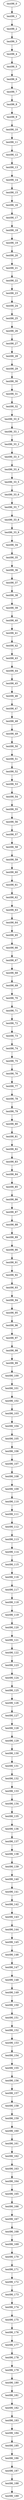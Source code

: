 digraph G {
test96_0->test96_1;
test96_1->test96_2;
test96_2->test96_3;
test96_3->test96_4;
test96_4->test96_5;
test96_5->test96_6;
test96_6->test96_7;
test96_7->test96_8;
test96_8->test96_9;
test96_9->test96_10;
test96_10->test96_11;
test96_11->test96_12;
test96_12->test96_13;
test96_13->test96_14;
test96_14->test96_15;
test96_15->test96_16;
test96_16->test96_17;
test96_17->test96_18;
test96_18->test96_19;
test96_19->test96_20;
test96_20->test96_21;
test96_21->test96_22;
test96_22->test96_23;
test96_23->test96_24;
test96_24->test96_25;
test96_25->test96_26;
test96_26->test96_27;
test96_27->test96_28;
test96_28->test96_29;
test96_29->test96_30;
test96_30->test96_31;
test96_31->test96_32;
test96_32->test96_33_0;
test96_33_0->test96_33_1;
test96_33_1->test96_33_2;
test96_33_2->test96_33_3;
test96_33_3->test96_33_4;
test96_33_4->test96_33_5;
test96_33_5->test96_33_6;
test96_33_6->test96_33_7;
test96_33_7->test96_33_8;
test96_33_8->test96_33_9;
test96_33_9->test96_34;
test96_34->test96_35;
test96_35->test96_36;
test96_36->test96_37;
test96_37->test96_38;
test96_38->test96_39;
test96_39->test96_40;
test96_40->test96_41;
test96_41->test96_42;
test96_42->test96_43;
test96_43->test96_44;
test96_44->test96_45;
test96_45->test96_46;
test96_46->test96_47;
test96_47->test96_48;
test96_48->test96_49;
test96_49->test96_50;
test96_50->test96_51;
test96_51->test96_52;
test96_52->test96_53;
test96_53->test96_54;
test96_54->test96_55;
test96_55->test96_56;
test96_56->test96_57;
test96_57->test96_58;
test96_58->test96_59;
test96_59->test96_60;
test96_60->test96_61;
test96_61->test96_62;
test96_62->test96_63;
test96_63->test96_64;
test96_64->test96_65;
test96_65->test96_66;
test96_66->test96_67;
test96_67->test96_68;
test96_68->test96_69;
test96_69->test96_70;
test96_70->test96_71;
test96_71->test96_72;
test96_72->test96_73;
test96_73->test96_74;
test96_74->test96_75;
test96_75->test96_76;
test96_76->test96_77;
test96_77->test96_78;
test96_78->test96_79;
test96_79->test96_80;
test96_80->test96_81;
test96_81->test96_82;
test96_82->test96_83;
test96_83->test96_84;
test96_84->test96_85;
test96_85->test96_86;
test96_86->test96_87;
test96_87->test96_88;
test96_88->test96_89;
test96_89->test96_90;
test96_90->test96_91;
test96_91->test96_92;
test96_92->test96_93;
test96_93->test96_94;
test96_94->test96_95;
test96_95->test96_96;
test96_96->test96_97;
test96_97->test96_98;
test96_98->test96_99;
test96_99->test96_100;
test96_100->test96_101;
test96_101->test96_102;
test96_102->test96_103;
test96_103->test96_104;
test96_104->test96_105;
test96_105->test96_106;
test96_106->test96_107;
test96_107->test96_108;
test96_108->test96_109;
test96_109->test96_110;
test96_110->test96_111;
test96_111->test96_112;
test96_112->test96_113;
test96_113->test96_114;
test96_114->test96_115;
test96_115->test96_116;
test96_116->test96_117;
test96_117->test96_118;
test96_118->test96_119;
test96_119->test96_120;
test96_120->test96_121;
test96_121->test96_122;
test96_122->test96_123;
test96_123->test96_124;
test96_124->test96_125;
test96_125->test96_126;
test96_126->test96_127;
test96_127->test96_128;
test96_128->test96_129;
test96_129->test96_130;
test96_130->test96_131;
test96_131->test96_132;
test96_132->test96_133;
test96_133->test96_134;
test96_134->test96_135;
test96_135->test96_136;
test96_136->test96_137;
test96_137->test96_138;
test96_138->test96_139;
test96_139->test96_140;
test96_140->test96_141;
test96_141->test96_142;
test96_142->test96_143;
test96_143->test96_144;
test96_144->test96_145;
test96_145->test96_146;
test96_146->test96_147;
test96_147->test96_148;
test96_148->test96_149;
test96_149->test96_150;
test96_150->test96_151;
test96_151->test96_152;
test96_152->test96_153;
test96_153->test96_154;
test96_154->test96_155;
test96_155->test96_156;
test96_156->test96_157;
test96_157->test96_158;
test96_158->test96_159;
test96_159->test96_160;
test96_160->test96_161;
test96_161->test96_162;
test96_162->test96_163;
test96_163->test96_164;
test96_164->test96_165;
test96_165->test96_166;
test96_166->test96_167;
test96_167->test96_168;
test96_168->test96_169;
test96_169->test96_170;
test96_170->test96_171;
test96_171->test96_172;
test96_172->test96_173;
test96_173->test96_174;
test96_174->test96_175;
test96_175->test96_176;
test96_176->test96_177;
test96_177->test96_178;
test96_178->test96_179;
test96_179->test96_180;
test96_180->test96_181;
test96_181->test96_182;
test96_182->test96_183;
test96_183->test96_184;
test96_184->test96_185;
test96_185->test96_186;
test96_186->test96_187;
test96_187->test96_188;
test96_188->test96_189;

}
